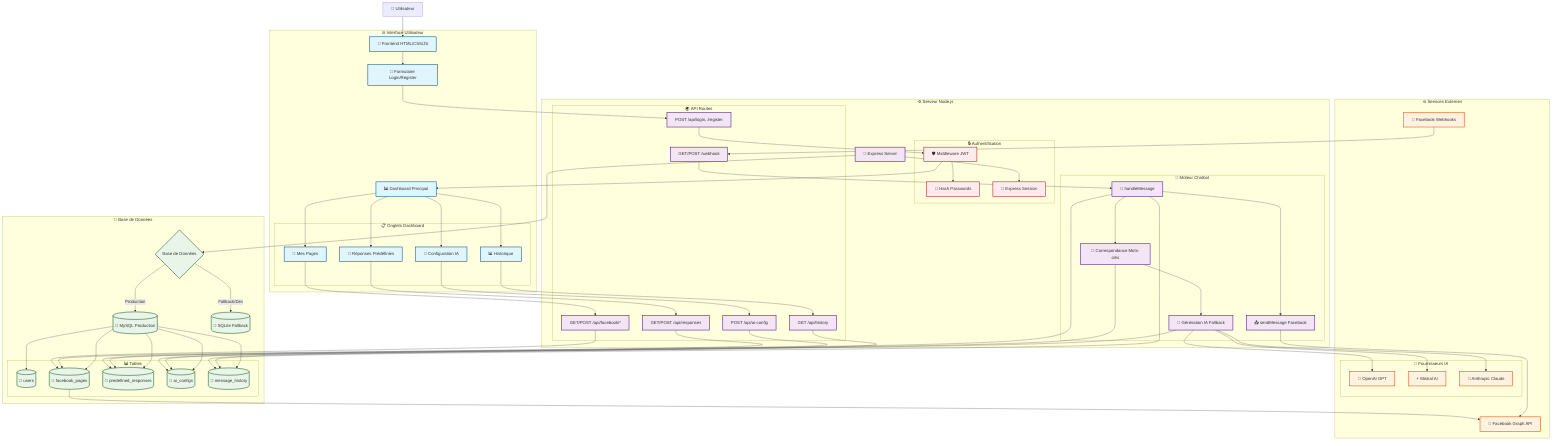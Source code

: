 graph TB
    %% === COUCHE UTILISATEUR ===
    subgraph "🌐 Interface Utilisateur"
        UI[📱 Frontend HTML/CSS/JS]
        LOGIN[🔐 Formulaire Login/Register]
        DASH[📊 Dashboard Principal]
        
        subgraph "📋 Onglets Dashboard"
            TAB1[📄 Mes Pages]
            TAB2[💬 Réponses Prédéfinies]
            TAB3[🤖 Configuration IA]
            TAB4[📊 Historique]
        end
    end

    %% === COUCHE APPLICATION ===
    subgraph "⚙️ Serveur Node.js"
        SERVER[🚀 Express Server]
        
        subgraph "🔒 Authentification"
            AUTH[🛡️ Middleware JWT]
            BCRYPT[🔐 Hash Passwords]
            SESSION[📝 Express Session]
        end
        
        subgraph "🌍 API Routes"
            API_AUTH[POST /api/login, /register]
            API_PAGES[GET/POST /api/facebook/*]
            API_RESP[GET/POST /api/responses]
            API_AI[POST /api/ai-config]
            API_HIST[GET /api/history]
            WEBHOOK[GET/POST /webhook]
        end
        
        subgraph "🤖 Moteur Chatbot"
            MSG_HANDLER[📨 handleMessage]
            MATCH_LOGIC[🎯 Correspondance Mots-clés]
            AI_FALLBACK[🧠 Génération IA Fallback]
            FB_SENDER[📤 sendMessage Facebook]
        end
    end

    %% === COUCHE DONNÉES ===
    subgraph "💾 Base de Données"
        DB_TYPE{Base de Données}
        MYSQL[(🐬 MySQL Production)]
        SQLITE[(📁 SQLite Fallback)]
        
        subgraph "📊 Tables"
            T_USERS[(👥 users)]
            T_PAGES[(📄 facebook_pages)]
            T_RESPONSES[(💬 predefined_responses)]
            T_AI[(🤖 ai_configs)]
            T_HISTORY[(📜 message_history)]
        end
    end

    %% === SERVICES EXTERNES ===
    subgraph "🌐 Services Externes"
        FB_API[📘 Facebook Graph API]
        
        subgraph "🧠 Fournisseurs IA"
            OPENAI[🤖 OpenAI GPT]
            MISTRAL[⚡ Mistral AI]
            CLAUDE[🧠 Anthropic Claude]
        end
        
        FB_WEBHOOK[📨 Facebook Webhooks]
    end

    %% === FLUX UTILISATEUR ===
    USER[👤 Utilisateur] --> UI
    UI --> LOGIN
    LOGIN --> API_AUTH
    API_AUTH --> AUTH
    AUTH --> DASH
    
    DASH --> TAB1
    DASH --> TAB2
    DASH --> TAB3
    DASH --> TAB4
    
    %% === FLUX DE CONNEXION ===
    TAB1 --> API_PAGES
    API_PAGES --> T_PAGES
    T_PAGES --> FB_API
    
    %% === FLUX RÉPONSES ===
    TAB2 --> API_RESP
    API_RESP --> T_RESPONSES
    
    %% === FLUX IA ===
    TAB3 --> API_AI
    API_AI --> T_AI
    
    %% === FLUX HISTORIQUE ===
    TAB4 --> API_HIST
    API_HIST --> T_HISTORY
    
    %% === FLUX WEBHOOK/MESSAGES ===
    FB_WEBHOOK --> WEBHOOK
    WEBHOOK --> MSG_HANDLER
    MSG_HANDLER --> T_PAGES
    MSG_HANDLER --> MATCH_LOGIC
    MATCH_LOGIC --> T_RESPONSES
    MATCH_LOGIC --> AI_FALLBACK
    AI_FALLBACK --> T_AI
    AI_FALLBACK --> OPENAI
    AI_FALLBACK --> MISTRAL
    AI_FALLBACK --> CLAUDE
    MSG_HANDLER --> FB_SENDER
    FB_SENDER --> FB_API
    MSG_HANDLER --> T_HISTORY
    
    %% === CONFIGURATION BDD ===
    SERVER --> DB_TYPE
    DB_TYPE -->|Production| MYSQL
    DB_TYPE -->|Fallback/Dev| SQLITE
    MYSQL --> T_USERS
    MYSQL --> T_PAGES
    MYSQL --> T_RESPONSES
    MYSQL --> T_AI
    MYSQL --> T_HISTORY
    
    %% === SÉCURITÉ ===
    AUTH --> BCRYPT
    SERVER --> SESSION
    
    %% === STYLES ===
    classDef frontend fill:#e1f5fe,stroke:#01579b,stroke-width:2px
    classDef backend fill:#f3e5f5,stroke:#4a148c,stroke-width:2px
    classDef database fill:#e8f5e8,stroke:#1b5e20,stroke-width:2px
    classDef external fill:#fff3e0,stroke:#e65100,stroke-width:2px
    classDef security fill:#ffebee,stroke:#b71c1c,stroke-width:2px
    
    class UI,LOGIN,DASH,TAB1,TAB2,TAB3,TAB4 frontend
    class SERVER,API_AUTH,API_PAGES,API_RESP,API_AI,API_HIST,WEBHOOK,MSG_HANDLER,MATCH_LOGIC,AI_FALLBACK,FB_SENDER backend
    class DB_TYPE,MYSQL,SQLITE,T_USERS,T_PAGES,T_RESPONSES,T_AI,T_HISTORY database
    class FB_API,FB_WEBHOOK,OPENAI,MISTRAL,CLAUDE external
    class AUTH,BCRYPT,SESSION security